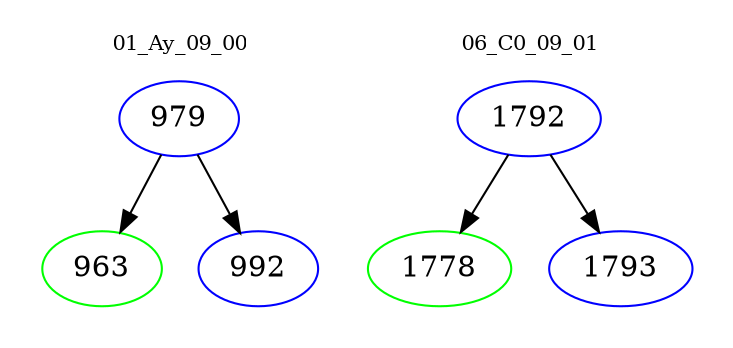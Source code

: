 digraph{
subgraph cluster_0 {
color = white
label = "01_Ay_09_00";
fontsize=10;
T0_979 [label="979", color="blue"]
T0_979 -> T0_963 [color="black"]
T0_963 [label="963", color="green"]
T0_979 -> T0_992 [color="black"]
T0_992 [label="992", color="blue"]
}
subgraph cluster_1 {
color = white
label = "06_C0_09_01";
fontsize=10;
T1_1792 [label="1792", color="blue"]
T1_1792 -> T1_1778 [color="black"]
T1_1778 [label="1778", color="green"]
T1_1792 -> T1_1793 [color="black"]
T1_1793 [label="1793", color="blue"]
}
}
